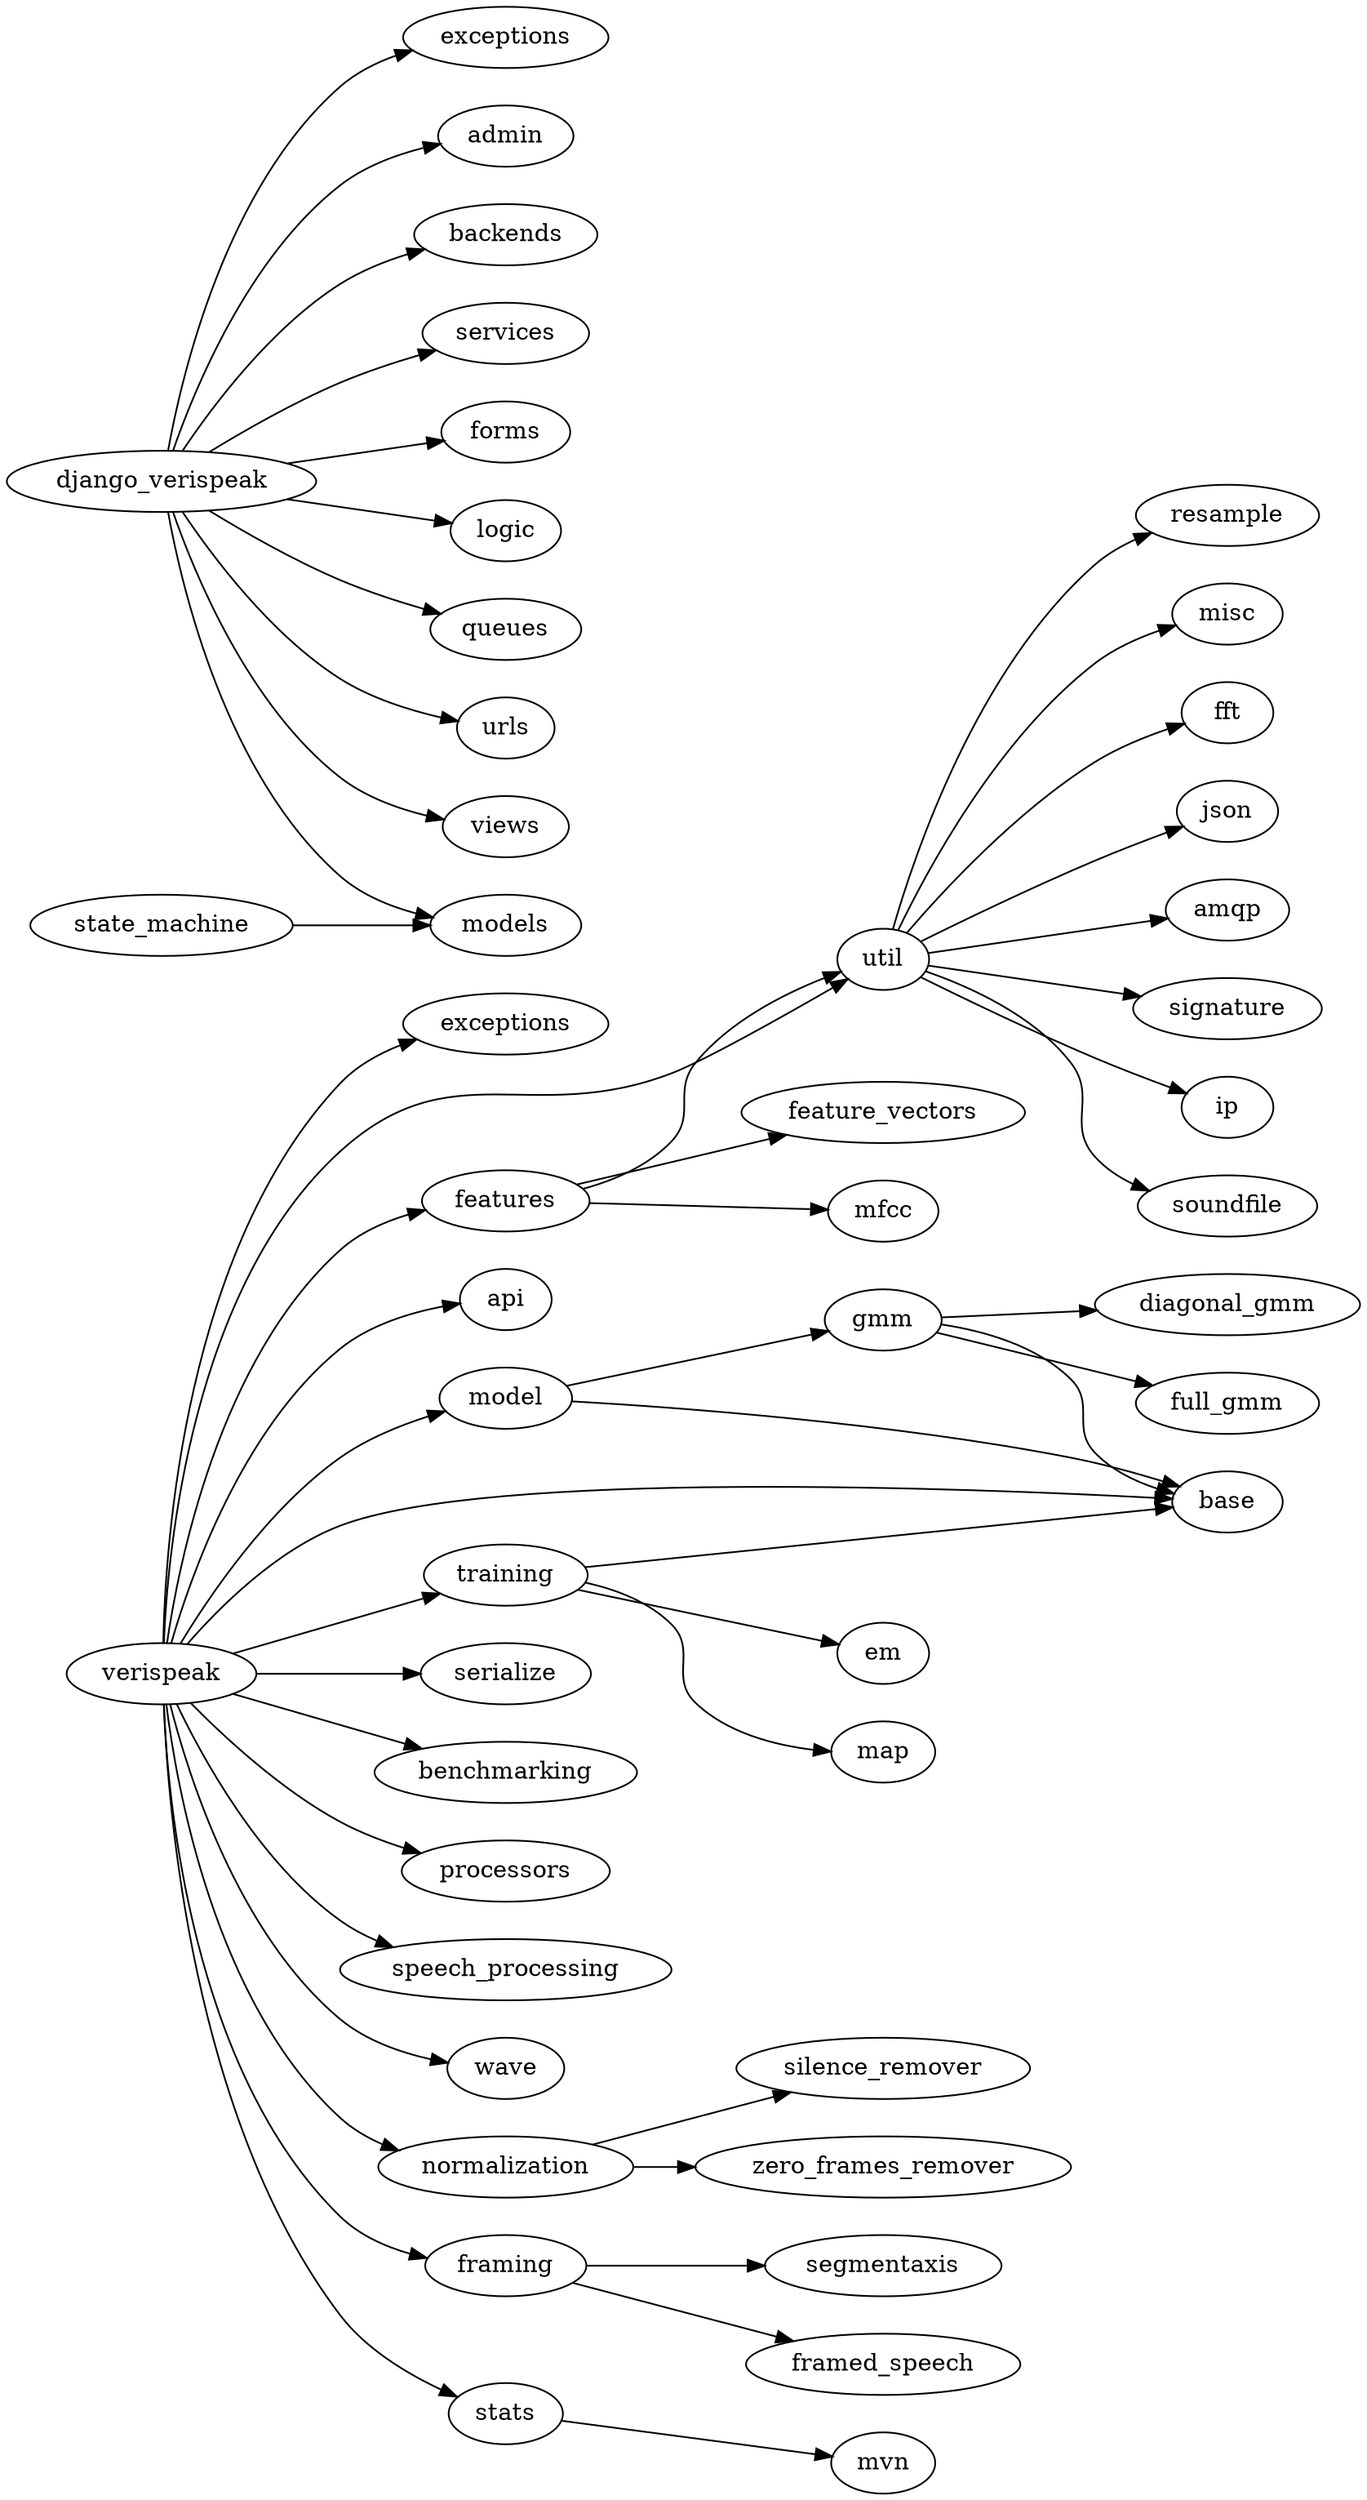 digraph package_tree {
    rankdir=LR;
    ranksep=.2;
    nodesep=.3;
    node[style="ordnode"];


    v_exceptions[label="exceptions"];
    dv_exceptions [label="exceptions"];

    django_verispeak -> admin;
    django_verispeak -> backends;
    django_verispeak -> services;
    django_verispeak -> dv_exceptions;
    
    django_verispeak -> forms;
    django_verispeak -> logic;
    django_verispeak -> models;
    django_verispeak -> queues;
    django_verispeak -> urls;
    django_verispeak -> views;

    util -> json;
    util -> amqp;
    util -> signature;
    util -> ip;
    
    state_machine -> models;

    verispeak -> api;
    verispeak -> base;
    verispeak -> serialize;
    verispeak -> benchmarking;
    verispeak -> v_exceptions;
    verispeak -> processors;
    verispeak -> speech_processing;
    verispeak -> training -> base;
                 training -> em;
                 training -> map;
    verispeak -> util -> soundfile;
                 util -> resample;
                 util -> misc;
    verispeak -> wave;
    verispeak -> normalization -> silence_remover;
                 normalization -> zero_frames_remover;
    verispeak -> features -> feature_vectors;
                 features -> mfcc;
                 features -> util -> fft;
    verispeak -> framing -> segmentaxis;
                 framing -> framed_speech;
    verispeak -> model -> base;
                 model -> gmm -> base;
                          gmm -> full_gmm;
                          gmm -> diagonal_gmm;
                 
    verispeak -> stats -> mvn;
}

